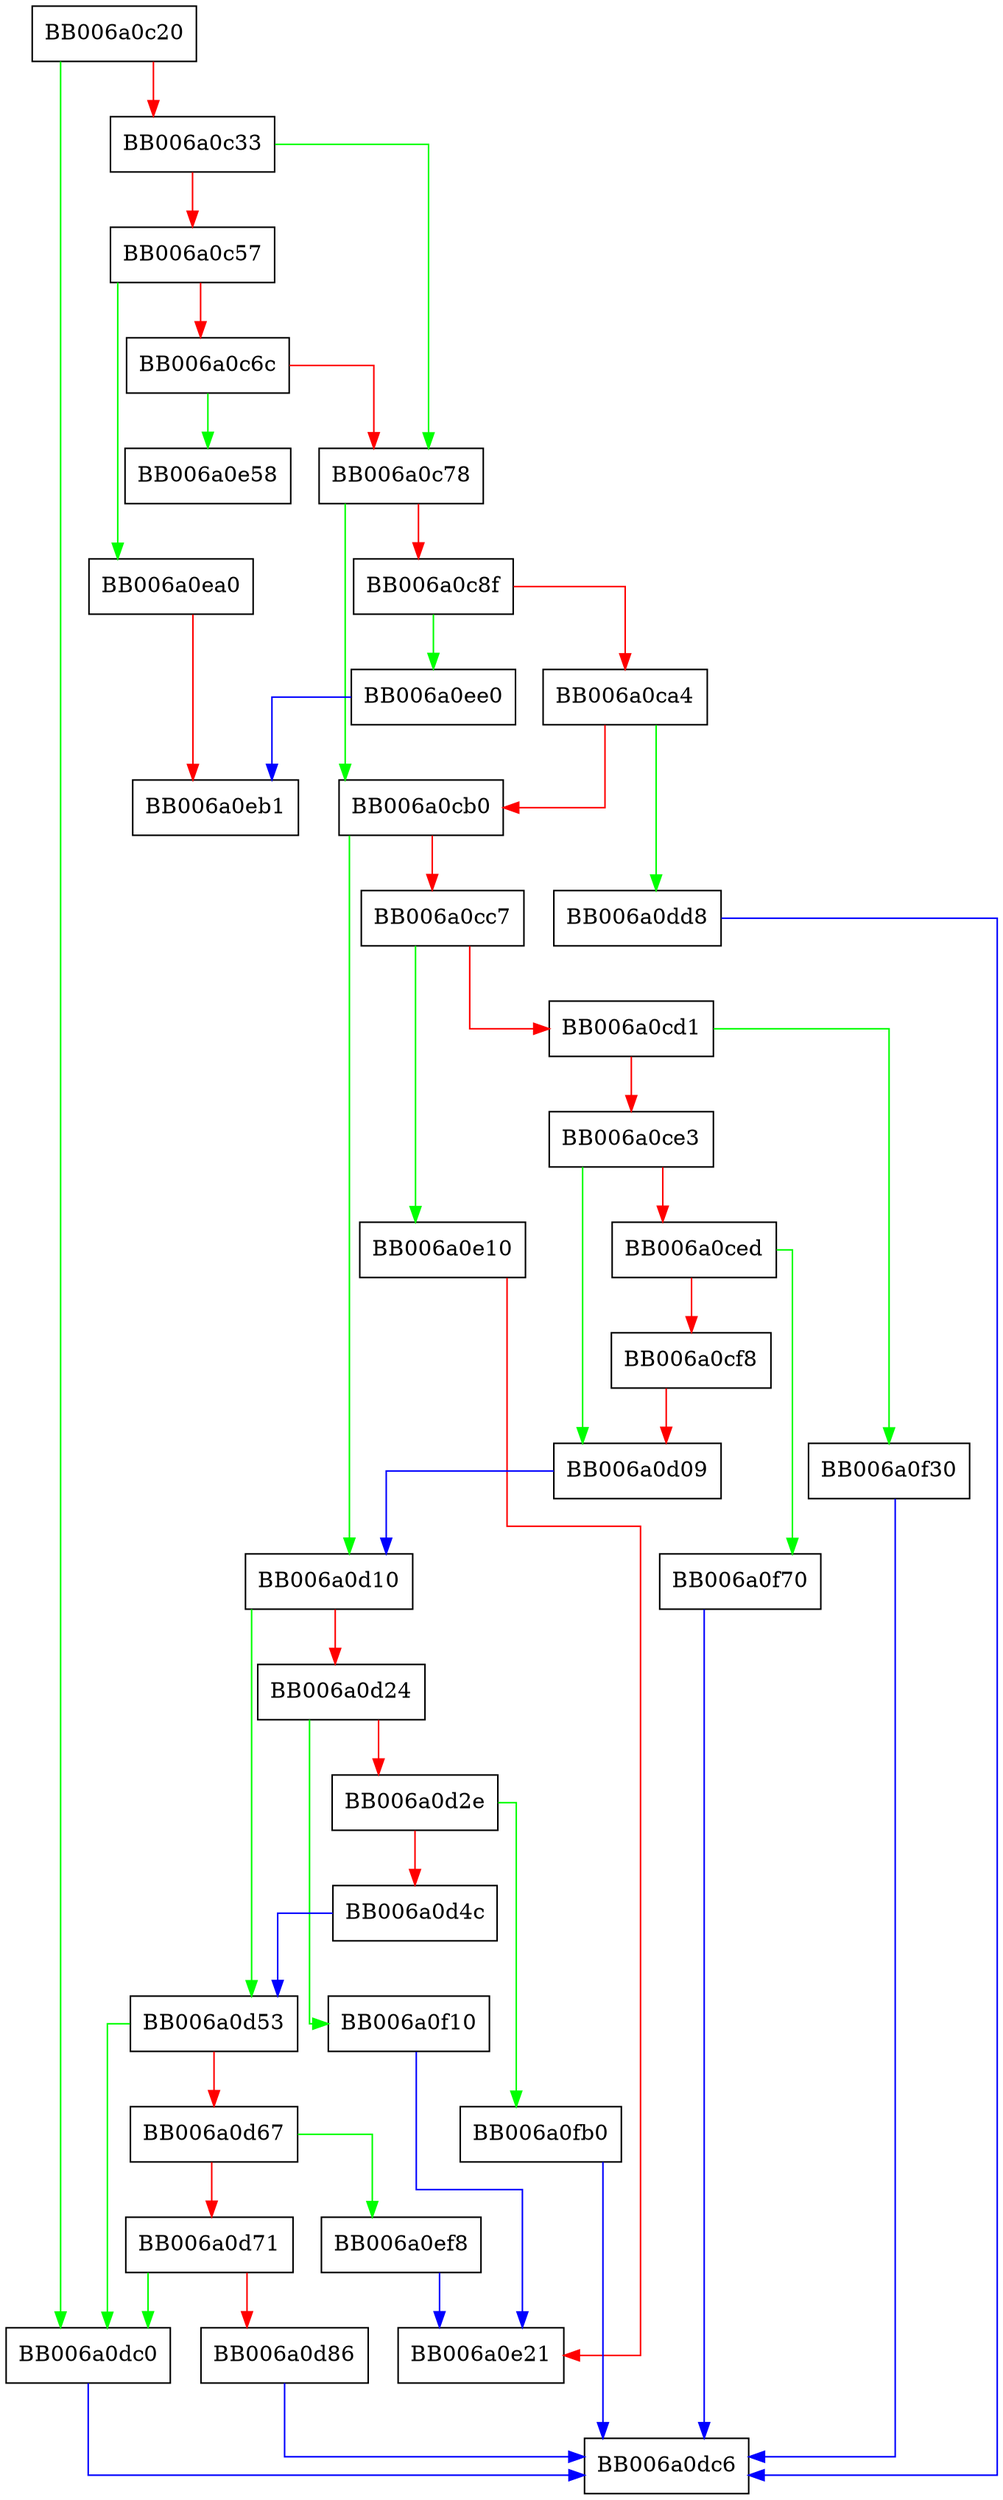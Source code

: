 digraph chacha20_poly1305_set_ctx_params {
  node [shape="box"];
  graph [splines=ortho];
  BB006a0c20 -> BB006a0dc0 [color="green"];
  BB006a0c20 -> BB006a0c33 [color="red"];
  BB006a0c33 -> BB006a0c78 [color="green"];
  BB006a0c33 -> BB006a0c57 [color="red"];
  BB006a0c57 -> BB006a0ea0 [color="green"];
  BB006a0c57 -> BB006a0c6c [color="red"];
  BB006a0c6c -> BB006a0e58 [color="green"];
  BB006a0c6c -> BB006a0c78 [color="red"];
  BB006a0c78 -> BB006a0cb0 [color="green"];
  BB006a0c78 -> BB006a0c8f [color="red"];
  BB006a0c8f -> BB006a0ee0 [color="green"];
  BB006a0c8f -> BB006a0ca4 [color="red"];
  BB006a0ca4 -> BB006a0dd8 [color="green"];
  BB006a0ca4 -> BB006a0cb0 [color="red"];
  BB006a0cb0 -> BB006a0d10 [color="green"];
  BB006a0cb0 -> BB006a0cc7 [color="red"];
  BB006a0cc7 -> BB006a0e10 [color="green"];
  BB006a0cc7 -> BB006a0cd1 [color="red"];
  BB006a0cd1 -> BB006a0f30 [color="green"];
  BB006a0cd1 -> BB006a0ce3 [color="red"];
  BB006a0ce3 -> BB006a0d09 [color="green"];
  BB006a0ce3 -> BB006a0ced [color="red"];
  BB006a0ced -> BB006a0f70 [color="green"];
  BB006a0ced -> BB006a0cf8 [color="red"];
  BB006a0cf8 -> BB006a0d09 [color="red"];
  BB006a0d09 -> BB006a0d10 [color="blue"];
  BB006a0d10 -> BB006a0d53 [color="green"];
  BB006a0d10 -> BB006a0d24 [color="red"];
  BB006a0d24 -> BB006a0f10 [color="green"];
  BB006a0d24 -> BB006a0d2e [color="red"];
  BB006a0d2e -> BB006a0fb0 [color="green"];
  BB006a0d2e -> BB006a0d4c [color="red"];
  BB006a0d4c -> BB006a0d53 [color="blue"];
  BB006a0d53 -> BB006a0dc0 [color="green"];
  BB006a0d53 -> BB006a0d67 [color="red"];
  BB006a0d67 -> BB006a0ef8 [color="green"];
  BB006a0d67 -> BB006a0d71 [color="red"];
  BB006a0d71 -> BB006a0dc0 [color="green"];
  BB006a0d71 -> BB006a0d86 [color="red"];
  BB006a0d86 -> BB006a0dc6 [color="blue"];
  BB006a0dc0 -> BB006a0dc6 [color="blue"];
  BB006a0dd8 -> BB006a0dc6 [color="blue"];
  BB006a0e10 -> BB006a0e21 [color="red"];
  BB006a0ea0 -> BB006a0eb1 [color="red"];
  BB006a0ee0 -> BB006a0eb1 [color="blue"];
  BB006a0ef8 -> BB006a0e21 [color="blue"];
  BB006a0f10 -> BB006a0e21 [color="blue"];
  BB006a0f30 -> BB006a0dc6 [color="blue"];
  BB006a0f70 -> BB006a0dc6 [color="blue"];
  BB006a0fb0 -> BB006a0dc6 [color="blue"];
}